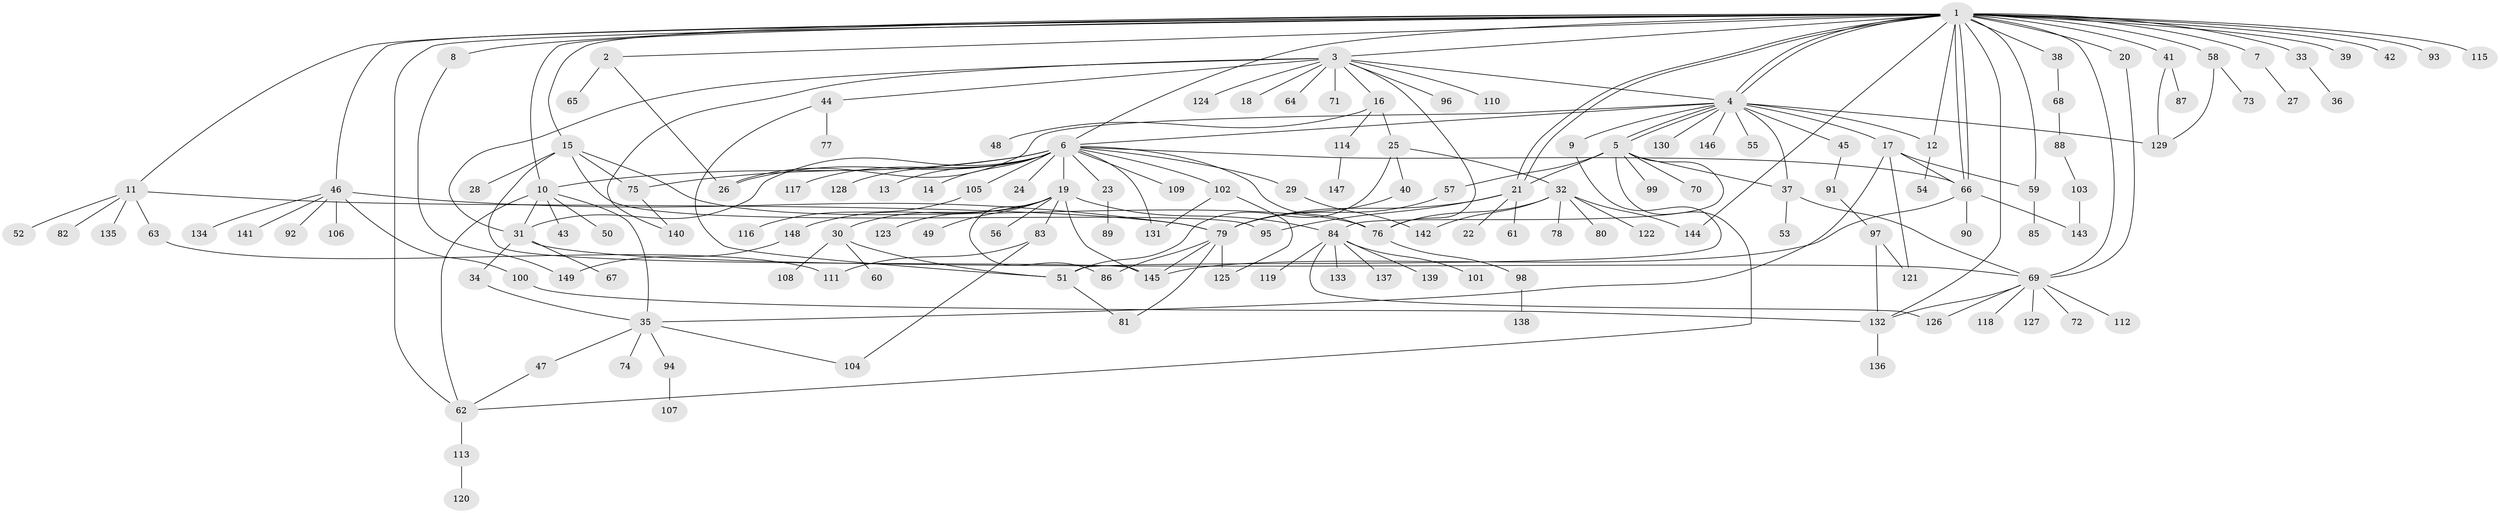 // Generated by graph-tools (version 1.1) at 2025/49/03/09/25 03:49:51]
// undirected, 149 vertices, 207 edges
graph export_dot {
graph [start="1"]
  node [color=gray90,style=filled];
  1;
  2;
  3;
  4;
  5;
  6;
  7;
  8;
  9;
  10;
  11;
  12;
  13;
  14;
  15;
  16;
  17;
  18;
  19;
  20;
  21;
  22;
  23;
  24;
  25;
  26;
  27;
  28;
  29;
  30;
  31;
  32;
  33;
  34;
  35;
  36;
  37;
  38;
  39;
  40;
  41;
  42;
  43;
  44;
  45;
  46;
  47;
  48;
  49;
  50;
  51;
  52;
  53;
  54;
  55;
  56;
  57;
  58;
  59;
  60;
  61;
  62;
  63;
  64;
  65;
  66;
  67;
  68;
  69;
  70;
  71;
  72;
  73;
  74;
  75;
  76;
  77;
  78;
  79;
  80;
  81;
  82;
  83;
  84;
  85;
  86;
  87;
  88;
  89;
  90;
  91;
  92;
  93;
  94;
  95;
  96;
  97;
  98;
  99;
  100;
  101;
  102;
  103;
  104;
  105;
  106;
  107;
  108;
  109;
  110;
  111;
  112;
  113;
  114;
  115;
  116;
  117;
  118;
  119;
  120;
  121;
  122;
  123;
  124;
  125;
  126;
  127;
  128;
  129;
  130;
  131;
  132;
  133;
  134;
  135;
  136;
  137;
  138;
  139;
  140;
  141;
  142;
  143;
  144;
  145;
  146;
  147;
  148;
  149;
  1 -- 2;
  1 -- 3;
  1 -- 4;
  1 -- 4;
  1 -- 6;
  1 -- 7;
  1 -- 8;
  1 -- 10;
  1 -- 11;
  1 -- 12;
  1 -- 15;
  1 -- 20;
  1 -- 21;
  1 -- 21;
  1 -- 33;
  1 -- 38;
  1 -- 39;
  1 -- 41;
  1 -- 42;
  1 -- 46;
  1 -- 58;
  1 -- 59;
  1 -- 62;
  1 -- 66;
  1 -- 66;
  1 -- 69;
  1 -- 93;
  1 -- 115;
  1 -- 132;
  1 -- 144;
  2 -- 26;
  2 -- 65;
  3 -- 4;
  3 -- 16;
  3 -- 18;
  3 -- 31;
  3 -- 44;
  3 -- 64;
  3 -- 71;
  3 -- 76;
  3 -- 96;
  3 -- 110;
  3 -- 124;
  3 -- 140;
  4 -- 5;
  4 -- 5;
  4 -- 6;
  4 -- 9;
  4 -- 12;
  4 -- 17;
  4 -- 26;
  4 -- 37;
  4 -- 45;
  4 -- 55;
  4 -- 129;
  4 -- 130;
  4 -- 146;
  5 -- 21;
  5 -- 37;
  5 -- 57;
  5 -- 62;
  5 -- 70;
  5 -- 84;
  5 -- 99;
  6 -- 10;
  6 -- 13;
  6 -- 14;
  6 -- 19;
  6 -- 23;
  6 -- 24;
  6 -- 26;
  6 -- 29;
  6 -- 31;
  6 -- 66;
  6 -- 75;
  6 -- 76;
  6 -- 102;
  6 -- 105;
  6 -- 109;
  6 -- 117;
  6 -- 128;
  6 -- 131;
  7 -- 27;
  8 -- 149;
  9 -- 51;
  10 -- 31;
  10 -- 35;
  10 -- 43;
  10 -- 50;
  10 -- 62;
  11 -- 52;
  11 -- 63;
  11 -- 79;
  11 -- 82;
  11 -- 135;
  12 -- 54;
  15 -- 28;
  15 -- 75;
  15 -- 76;
  15 -- 95;
  15 -- 145;
  16 -- 25;
  16 -- 48;
  16 -- 114;
  17 -- 35;
  17 -- 59;
  17 -- 66;
  17 -- 121;
  19 -- 30;
  19 -- 49;
  19 -- 56;
  19 -- 83;
  19 -- 84;
  19 -- 86;
  19 -- 123;
  19 -- 145;
  19 -- 148;
  20 -- 69;
  21 -- 22;
  21 -- 61;
  21 -- 79;
  21 -- 95;
  23 -- 89;
  25 -- 32;
  25 -- 40;
  25 -- 51;
  29 -- 142;
  30 -- 51;
  30 -- 60;
  30 -- 108;
  31 -- 34;
  31 -- 67;
  31 -- 69;
  32 -- 76;
  32 -- 78;
  32 -- 80;
  32 -- 122;
  32 -- 142;
  32 -- 144;
  33 -- 36;
  34 -- 35;
  35 -- 47;
  35 -- 74;
  35 -- 94;
  35 -- 104;
  37 -- 53;
  37 -- 69;
  38 -- 68;
  40 -- 79;
  41 -- 87;
  41 -- 129;
  44 -- 51;
  44 -- 77;
  45 -- 91;
  46 -- 79;
  46 -- 92;
  46 -- 100;
  46 -- 106;
  46 -- 134;
  46 -- 141;
  47 -- 62;
  51 -- 81;
  57 -- 79;
  58 -- 73;
  58 -- 129;
  59 -- 85;
  62 -- 113;
  63 -- 111;
  66 -- 90;
  66 -- 143;
  66 -- 145;
  68 -- 88;
  69 -- 72;
  69 -- 112;
  69 -- 118;
  69 -- 126;
  69 -- 127;
  69 -- 132;
  75 -- 140;
  76 -- 98;
  79 -- 81;
  79 -- 86;
  79 -- 125;
  79 -- 145;
  83 -- 104;
  83 -- 111;
  84 -- 101;
  84 -- 119;
  84 -- 126;
  84 -- 133;
  84 -- 137;
  84 -- 139;
  88 -- 103;
  91 -- 97;
  94 -- 107;
  97 -- 121;
  97 -- 132;
  98 -- 138;
  100 -- 132;
  102 -- 125;
  102 -- 131;
  103 -- 143;
  105 -- 116;
  113 -- 120;
  114 -- 147;
  132 -- 136;
  148 -- 149;
}
